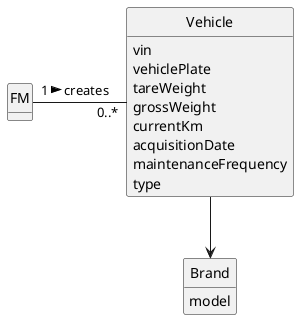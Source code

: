 @startuml
skinparam monochrome true
skinparam packageStyle rectangle
skinparam shadowing false

'left to right direction

skinparam classAttributeIconSize 0

hide circle
hide methods

class FM {
}

class Vehicle {
vin
vehiclePlate
tareWeight
grossWeight
currentKm
acquisitionDate
maintenanceFrequency
type
}

class Brand {
model
}

FM "1" - "0..*" Vehicle : creates  >
Vehicle --> Brand
@enduml